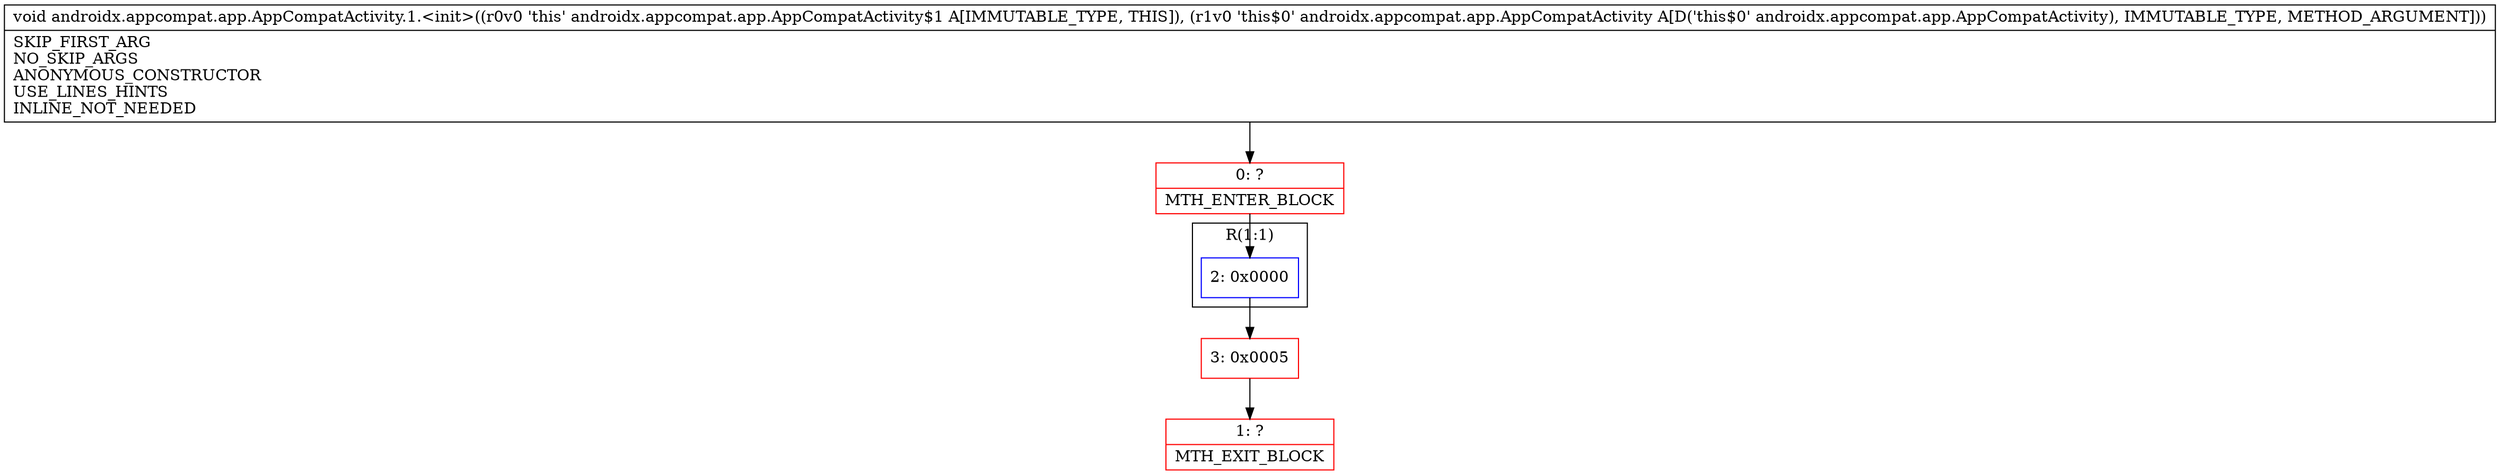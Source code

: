 digraph "CFG forandroidx.appcompat.app.AppCompatActivity.1.\<init\>(Landroidx\/appcompat\/app\/AppCompatActivity;)V" {
subgraph cluster_Region_833579224 {
label = "R(1:1)";
node [shape=record,color=blue];
Node_2 [shape=record,label="{2\:\ 0x0000}"];
}
Node_0 [shape=record,color=red,label="{0\:\ ?|MTH_ENTER_BLOCK\l}"];
Node_3 [shape=record,color=red,label="{3\:\ 0x0005}"];
Node_1 [shape=record,color=red,label="{1\:\ ?|MTH_EXIT_BLOCK\l}"];
MethodNode[shape=record,label="{void androidx.appcompat.app.AppCompatActivity.1.\<init\>((r0v0 'this' androidx.appcompat.app.AppCompatActivity$1 A[IMMUTABLE_TYPE, THIS]), (r1v0 'this$0' androidx.appcompat.app.AppCompatActivity A[D('this$0' androidx.appcompat.app.AppCompatActivity), IMMUTABLE_TYPE, METHOD_ARGUMENT]))  | SKIP_FIRST_ARG\lNO_SKIP_ARGS\lANONYMOUS_CONSTRUCTOR\lUSE_LINES_HINTS\lINLINE_NOT_NEEDED\l}"];
MethodNode -> Node_0;Node_2 -> Node_3;
Node_0 -> Node_2;
Node_3 -> Node_1;
}

